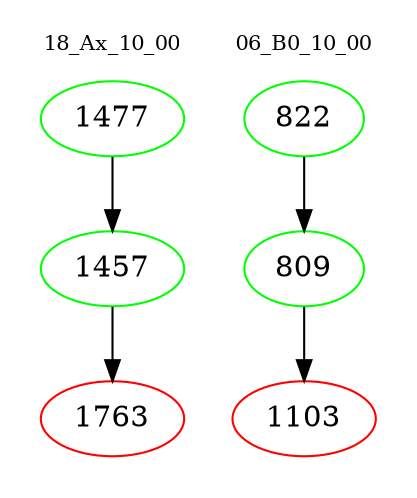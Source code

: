 digraph{
subgraph cluster_0 {
color = white
label = "18_Ax_10_00";
fontsize=10;
T0_1477 [label="1477", color="green"]
T0_1477 -> T0_1457 [color="black"]
T0_1457 [label="1457", color="green"]
T0_1457 -> T0_1763 [color="black"]
T0_1763 [label="1763", color="red"]
}
subgraph cluster_1 {
color = white
label = "06_B0_10_00";
fontsize=10;
T1_822 [label="822", color="green"]
T1_822 -> T1_809 [color="black"]
T1_809 [label="809", color="green"]
T1_809 -> T1_1103 [color="black"]
T1_1103 [label="1103", color="red"]
}
}

